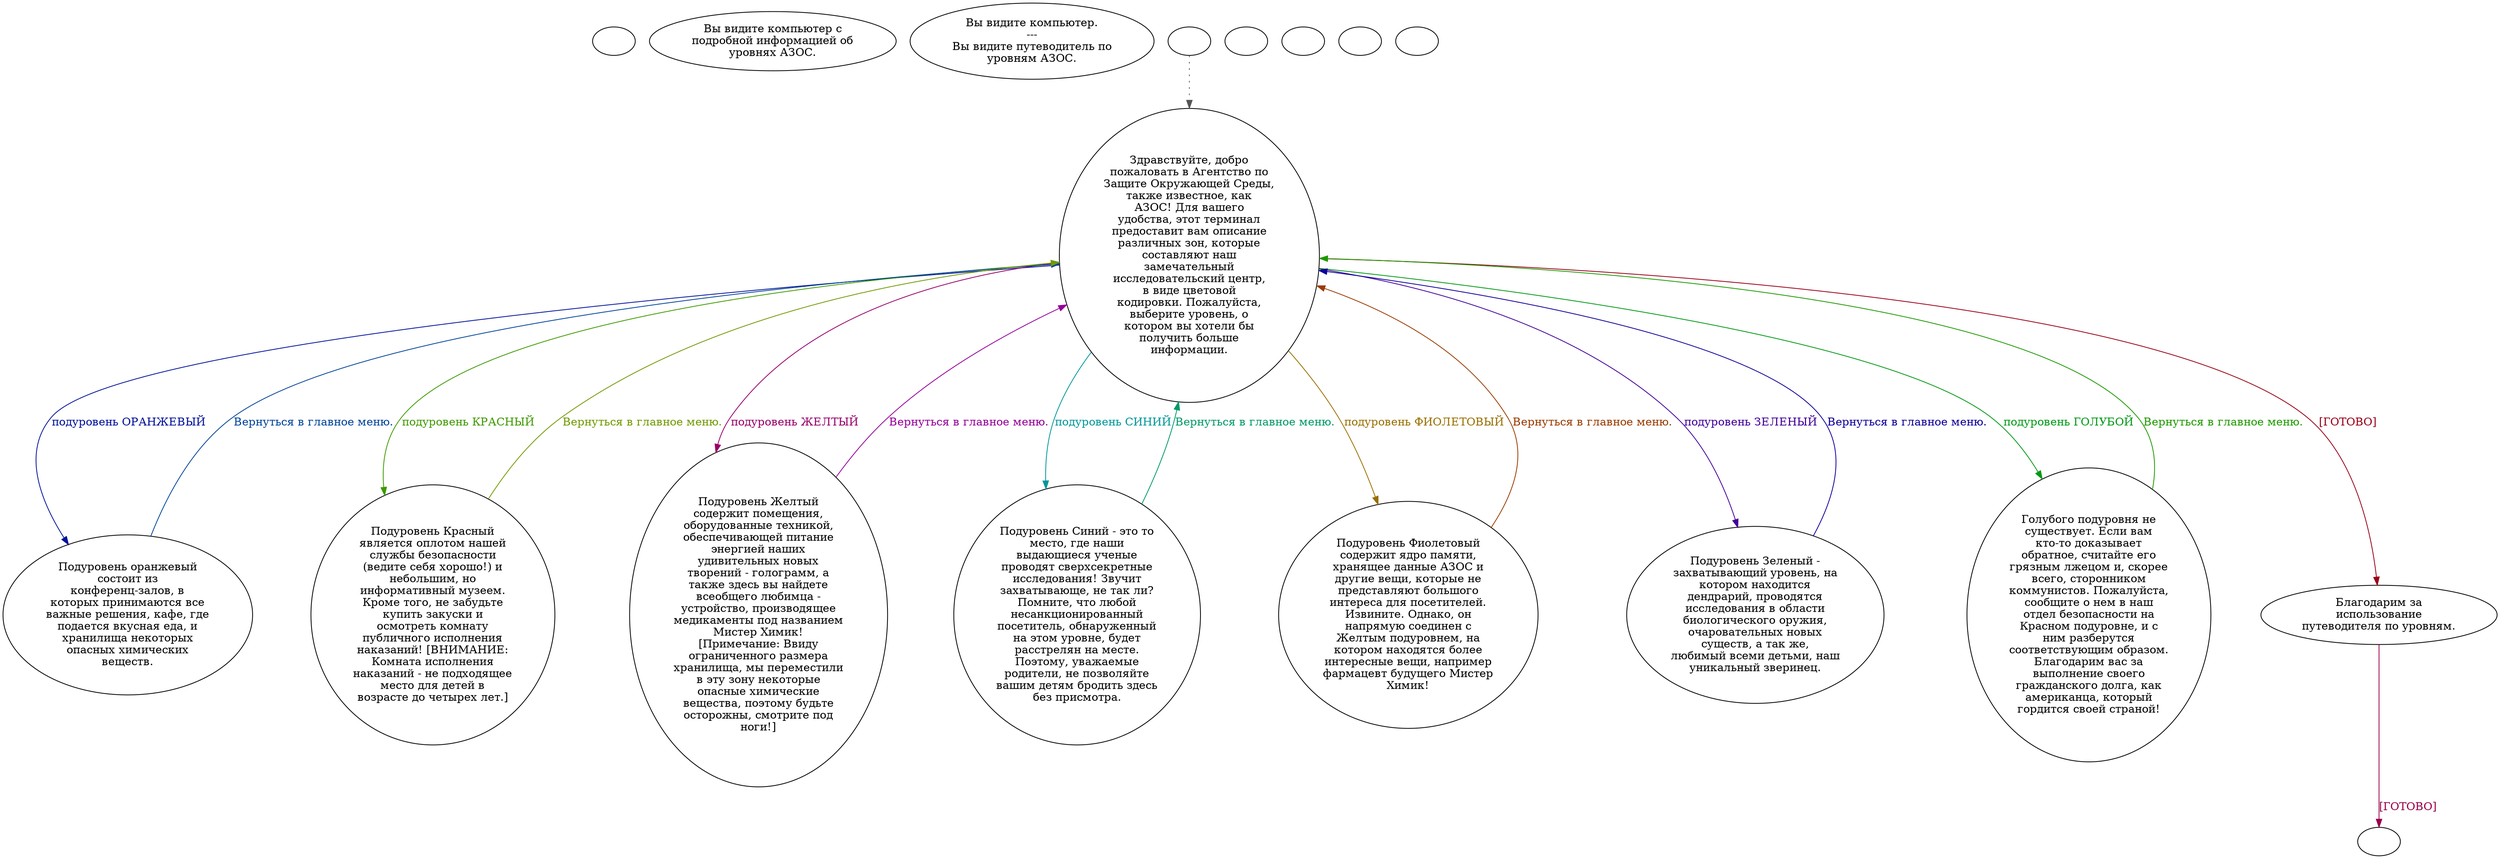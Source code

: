 digraph epai21 {
  "start" [style=filled       fillcolor="#FFFFFF"       color="#000000"]
  "start" [label=""]
  "description_p_proc" [style=filled       fillcolor="#FFFFFF"       color="#000000"]
  "description_p_proc" [label="Вы видите компьютер с\nподробной информацией об\nуровнях АЗОС."]
  "look_at_p_proc" [style=filled       fillcolor="#FFFFFF"       color="#000000"]
  "look_at_p_proc" [label="Вы видите компьютер.\n---\nВы видите путеводитель по\nуровням АЗОС."]
  "use_p_proc" [style=filled       fillcolor="#FFFFFF"       color="#000000"]
  "use_p_proc" -> "Node001" [style=dotted color="#555555"]
  "use_p_proc" [label=""]
  "destroy_p_proc" [style=filled       fillcolor="#FFFFFF"       color="#000000"]
  "destroy_p_proc" [label=""]
  "Node001" [style=filled       fillcolor="#FFFFFF"       color="#000000"]
  "Node001" [label="Здравствуйте, добро\nпожаловать в Агентство по\nЗащите Окружающей Среды,\nтакже известное, как\nАЗОС! Для вашего\nудобства, этот терминал\nпредоставит вам описание\nразличных зон, которые\nсоставляют наш\nзамечательный\nисследовательский центр,\nв виде цветовой\nкодировки. Пожалуйста,\nвыберите уровень, о\nкотором вы хотели бы\nполучить больше\nинформации."]
  "Node001" -> "Node002" [label="подуровень ОРАНЖЕВЫЙ" color="#001199" fontcolor="#001199"]
  "Node001" -> "Node003" [label="подуровень КРАСНЫЙ" color="#3E9900" fontcolor="#3E9900"]
  "Node001" -> "Node004" [label="подуровень ЖЕЛТЫЙ" color="#99006A" fontcolor="#99006A"]
  "Node001" -> "Node005" [label="подуровень СИНИЙ" color="#009799" fontcolor="#009799"]
  "Node001" -> "Node006" [label="подуровень ФИОЛЕТОВЫЙ" color="#996F00" fontcolor="#996F00"]
  "Node001" -> "Node007" [label="подуровень ЗЕЛЕНЫЙ" color="#420099" fontcolor="#420099"]
  "Node001" -> "Node008" [label="подуровень ГОЛУБОЙ" color="#009915" fontcolor="#009915"]
  "Node001" -> "Node009" [label="[ГОТОВО]" color="#990017" fontcolor="#990017"]
  "Node002" [style=filled       fillcolor="#FFFFFF"       color="#000000"]
  "Node002" [label="Подуровень оранжевый\nсостоит из\nконференц-залов, в\nкоторых принимаются все\nважные решения, кафе, где\nподается вкусная еда, и\nхранилища некоторых\nопасных химических\nвеществ."]
  "Node002" -> "Node001" [label="Вернуться в главное меню." color="#004499" fontcolor="#004499"]
  "Node003" [style=filled       fillcolor="#FFFFFF"       color="#000000"]
  "Node003" [label="Подуровень Красный\nявляется оплотом нашей\nслужбы безопасности\n(ведите себя хорошо!) и\nнебольшим, но\nинформативный музеем.\nКроме того, не забудьте\nкупить закуски и\nосмотреть комнату\nпубличного исполнения\nнаказаний! [ВНИМАНИЕ:\nКомната исполнения\nнаказаний - не подходящее\nместо для детей в\nвозрасте до четырех лет.]"]
  "Node003" -> "Node001" [label="Вернуться в главное меню." color="#719900" fontcolor="#719900"]
  "Node004" [style=filled       fillcolor="#FFFFFF"       color="#000000"]
  "Node004" [label="Подуровень Желтый\nсодержит помещения,\nоборудованные техникой,\nобеспечивающей питание\nэнергией наших\nудивительных новых\nтворений - голограмм, а\nтакже здесь вы найдете\nвсеобщего любимца -\nустройство, производящее\nмедикаменты под названием\nМистер Химик!\n[Примечание: Ввиду\nограниченного размера\nхранилища, мы переместили\nв эту зону некоторые\nопасные химические\nвещества, поэтому будьте\nосторожны, смотрите под\nноги!]"]
  "Node004" -> "Node001" [label="Вернуться в главное меню." color="#950099" fontcolor="#950099"]
  "Node005" [style=filled       fillcolor="#FFFFFF"       color="#000000"]
  "Node005" [label="Подуровень Синий - это то\nместо, где наши\nвыдающиеся ученые\nпроводят сверхсекретные\nисследования! Звучит\nзахватывающе, не так ли?\nПомните, что любой\nнесанкционированный\nпосетитель, обнаруженный\nна этом уровне, будет\nрасстрелян на месте.\nПоэтому, уважаемые\nродители, не позволяйте\nвашим детям бродить здесь\nбез присмотра."]
  "Node005" -> "Node001" [label="Вернуться в главное меню." color="#009968" fontcolor="#009968"]
  "Node006" [style=filled       fillcolor="#FFFFFF"       color="#000000"]
  "Node006" [label="Подуровень Фиолетовый\nсодержит ядро памяти,\nхранящее данные АЗОС и\nдругие вещи, которые не\nпредставляют большого\nинтереса для посетителей.\nИзвините. Однако, он\nнапрямую соединен с\nЖелтым подуровнем, на\nкотором находятся более\nинтересные вещи, например\nфармацевт будущего Мистер\nХимик!"]
  "Node006" -> "Node001" [label="Вернуться в главное меню." color="#993B00" fontcolor="#993B00"]
  "Node007" [style=filled       fillcolor="#FFFFFF"       color="#000000"]
  "Node007" [label="Подуровень Зеленый -\nзахватывающий уровень, на\nкотором находится\nдендрарий, проводятся\nисследования в области\nбиологического оружия,\nочаровательных новых\nсуществ, а так же,\nлюбимый всеми детьми, наш\nуникальный зверинец."]
  "Node007" -> "Node001" [label="Вернуться в главное меню." color="#0F0099" fontcolor="#0F0099"]
  "Node008" [style=filled       fillcolor="#FFFFFF"       color="#000000"]
  "Node008" [label="Голубого подуровня не\nсуществует. Если вам\nкто-то доказывает\nобратное, считайте его\nгрязным лжецом и, скорее\nвсего, сторонником\nкоммунистов. Пожалуйста,\nсообщите о нем в наш\nотдел безопасности на\nКрасном подуровне, и с\nним разберутся\nсоответствующим образом.\nБлагодарим вас за\nвыполнение своего\nгражданского долга, как\nамериканца, который\nгордится своей страной!"]
  "Node008" -> "Node001" [label="Вернуться в главное меню." color="#1E9900" fontcolor="#1E9900"]
  "Node009" [style=filled       fillcolor="#FFFFFF"       color="#000000"]
  "Node009" [label="Благодарим за\nиспользование\nпутеводителя по уровням."]
  "Node009" -> "Node999" [label="[ГОТОВО]" color="#99004B" fontcolor="#99004B"]
  "Node999" [style=filled       fillcolor="#FFFFFF"       color="#000000"]
  "Node999" [label=""]
  "map_enter_p_proc" [style=filled       fillcolor="#FFFFFF"       color="#000000"]
  "map_enter_p_proc" [label=""]
  "map_update_p_proc" [style=filled       fillcolor="#FFFFFF"       color="#000000"]
  "map_update_p_proc" [label=""]
  "timed_event_p_proc" [style=filled       fillcolor="#FFFFFF"       color="#000000"]
  "timed_event_p_proc" [label=""]
}